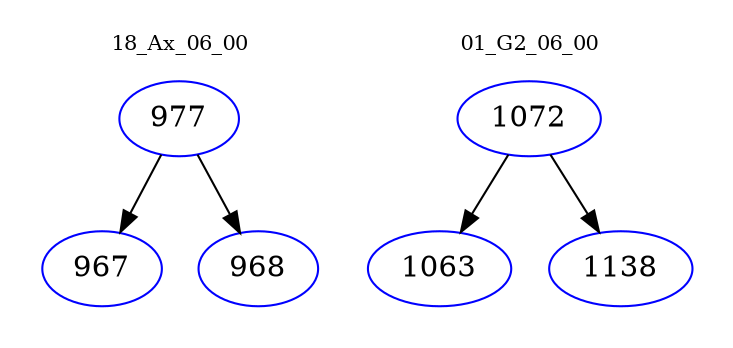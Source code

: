 digraph{
subgraph cluster_0 {
color = white
label = "18_Ax_06_00";
fontsize=10;
T0_977 [label="977", color="blue"]
T0_977 -> T0_967 [color="black"]
T0_967 [label="967", color="blue"]
T0_977 -> T0_968 [color="black"]
T0_968 [label="968", color="blue"]
}
subgraph cluster_1 {
color = white
label = "01_G2_06_00";
fontsize=10;
T1_1072 [label="1072", color="blue"]
T1_1072 -> T1_1063 [color="black"]
T1_1063 [label="1063", color="blue"]
T1_1072 -> T1_1138 [color="black"]
T1_1138 [label="1138", color="blue"]
}
}
